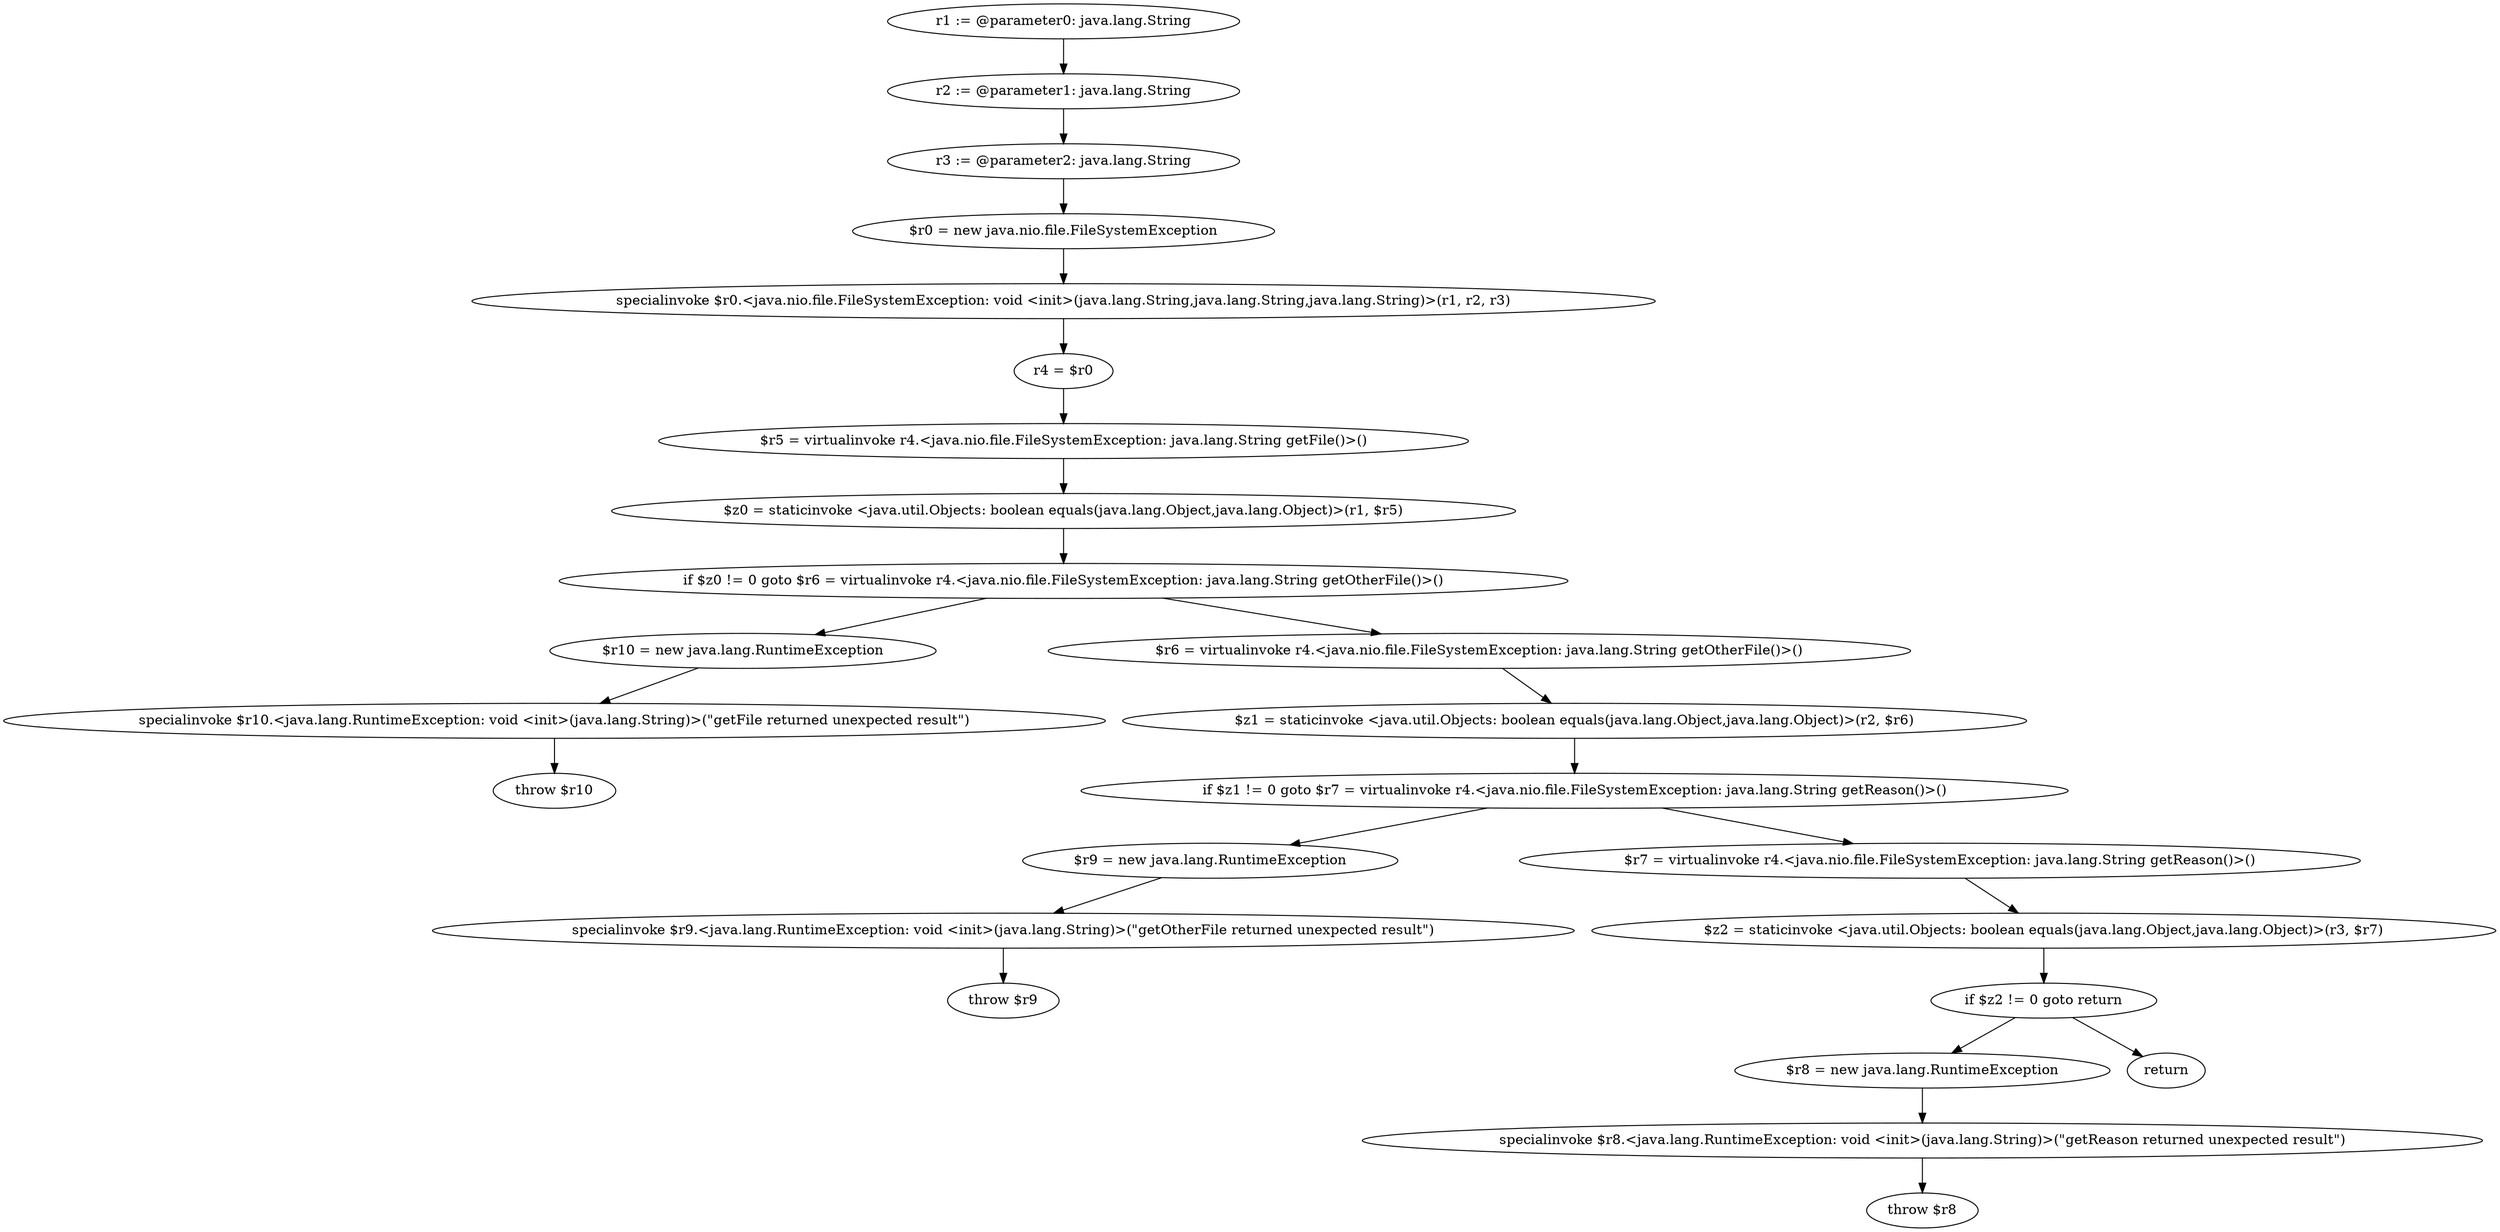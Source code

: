 digraph "unitGraph" {
    "r1 := @parameter0: java.lang.String"
    "r2 := @parameter1: java.lang.String"
    "r3 := @parameter2: java.lang.String"
    "$r0 = new java.nio.file.FileSystemException"
    "specialinvoke $r0.<java.nio.file.FileSystemException: void <init>(java.lang.String,java.lang.String,java.lang.String)>(r1, r2, r3)"
    "r4 = $r0"
    "$r5 = virtualinvoke r4.<java.nio.file.FileSystemException: java.lang.String getFile()>()"
    "$z0 = staticinvoke <java.util.Objects: boolean equals(java.lang.Object,java.lang.Object)>(r1, $r5)"
    "if $z0 != 0 goto $r6 = virtualinvoke r4.<java.nio.file.FileSystemException: java.lang.String getOtherFile()>()"
    "$r10 = new java.lang.RuntimeException"
    "specialinvoke $r10.<java.lang.RuntimeException: void <init>(java.lang.String)>(\"getFile returned unexpected result\")"
    "throw $r10"
    "$r6 = virtualinvoke r4.<java.nio.file.FileSystemException: java.lang.String getOtherFile()>()"
    "$z1 = staticinvoke <java.util.Objects: boolean equals(java.lang.Object,java.lang.Object)>(r2, $r6)"
    "if $z1 != 0 goto $r7 = virtualinvoke r4.<java.nio.file.FileSystemException: java.lang.String getReason()>()"
    "$r9 = new java.lang.RuntimeException"
    "specialinvoke $r9.<java.lang.RuntimeException: void <init>(java.lang.String)>(\"getOtherFile returned unexpected result\")"
    "throw $r9"
    "$r7 = virtualinvoke r4.<java.nio.file.FileSystemException: java.lang.String getReason()>()"
    "$z2 = staticinvoke <java.util.Objects: boolean equals(java.lang.Object,java.lang.Object)>(r3, $r7)"
    "if $z2 != 0 goto return"
    "$r8 = new java.lang.RuntimeException"
    "specialinvoke $r8.<java.lang.RuntimeException: void <init>(java.lang.String)>(\"getReason returned unexpected result\")"
    "throw $r8"
    "return"
    "r1 := @parameter0: java.lang.String"->"r2 := @parameter1: java.lang.String";
    "r2 := @parameter1: java.lang.String"->"r3 := @parameter2: java.lang.String";
    "r3 := @parameter2: java.lang.String"->"$r0 = new java.nio.file.FileSystemException";
    "$r0 = new java.nio.file.FileSystemException"->"specialinvoke $r0.<java.nio.file.FileSystemException: void <init>(java.lang.String,java.lang.String,java.lang.String)>(r1, r2, r3)";
    "specialinvoke $r0.<java.nio.file.FileSystemException: void <init>(java.lang.String,java.lang.String,java.lang.String)>(r1, r2, r3)"->"r4 = $r0";
    "r4 = $r0"->"$r5 = virtualinvoke r4.<java.nio.file.FileSystemException: java.lang.String getFile()>()";
    "$r5 = virtualinvoke r4.<java.nio.file.FileSystemException: java.lang.String getFile()>()"->"$z0 = staticinvoke <java.util.Objects: boolean equals(java.lang.Object,java.lang.Object)>(r1, $r5)";
    "$z0 = staticinvoke <java.util.Objects: boolean equals(java.lang.Object,java.lang.Object)>(r1, $r5)"->"if $z0 != 0 goto $r6 = virtualinvoke r4.<java.nio.file.FileSystemException: java.lang.String getOtherFile()>()";
    "if $z0 != 0 goto $r6 = virtualinvoke r4.<java.nio.file.FileSystemException: java.lang.String getOtherFile()>()"->"$r10 = new java.lang.RuntimeException";
    "if $z0 != 0 goto $r6 = virtualinvoke r4.<java.nio.file.FileSystemException: java.lang.String getOtherFile()>()"->"$r6 = virtualinvoke r4.<java.nio.file.FileSystemException: java.lang.String getOtherFile()>()";
    "$r10 = new java.lang.RuntimeException"->"specialinvoke $r10.<java.lang.RuntimeException: void <init>(java.lang.String)>(\"getFile returned unexpected result\")";
    "specialinvoke $r10.<java.lang.RuntimeException: void <init>(java.lang.String)>(\"getFile returned unexpected result\")"->"throw $r10";
    "$r6 = virtualinvoke r4.<java.nio.file.FileSystemException: java.lang.String getOtherFile()>()"->"$z1 = staticinvoke <java.util.Objects: boolean equals(java.lang.Object,java.lang.Object)>(r2, $r6)";
    "$z1 = staticinvoke <java.util.Objects: boolean equals(java.lang.Object,java.lang.Object)>(r2, $r6)"->"if $z1 != 0 goto $r7 = virtualinvoke r4.<java.nio.file.FileSystemException: java.lang.String getReason()>()";
    "if $z1 != 0 goto $r7 = virtualinvoke r4.<java.nio.file.FileSystemException: java.lang.String getReason()>()"->"$r9 = new java.lang.RuntimeException";
    "if $z1 != 0 goto $r7 = virtualinvoke r4.<java.nio.file.FileSystemException: java.lang.String getReason()>()"->"$r7 = virtualinvoke r4.<java.nio.file.FileSystemException: java.lang.String getReason()>()";
    "$r9 = new java.lang.RuntimeException"->"specialinvoke $r9.<java.lang.RuntimeException: void <init>(java.lang.String)>(\"getOtherFile returned unexpected result\")";
    "specialinvoke $r9.<java.lang.RuntimeException: void <init>(java.lang.String)>(\"getOtherFile returned unexpected result\")"->"throw $r9";
    "$r7 = virtualinvoke r4.<java.nio.file.FileSystemException: java.lang.String getReason()>()"->"$z2 = staticinvoke <java.util.Objects: boolean equals(java.lang.Object,java.lang.Object)>(r3, $r7)";
    "$z2 = staticinvoke <java.util.Objects: boolean equals(java.lang.Object,java.lang.Object)>(r3, $r7)"->"if $z2 != 0 goto return";
    "if $z2 != 0 goto return"->"$r8 = new java.lang.RuntimeException";
    "if $z2 != 0 goto return"->"return";
    "$r8 = new java.lang.RuntimeException"->"specialinvoke $r8.<java.lang.RuntimeException: void <init>(java.lang.String)>(\"getReason returned unexpected result\")";
    "specialinvoke $r8.<java.lang.RuntimeException: void <init>(java.lang.String)>(\"getReason returned unexpected result\")"->"throw $r8";
}

